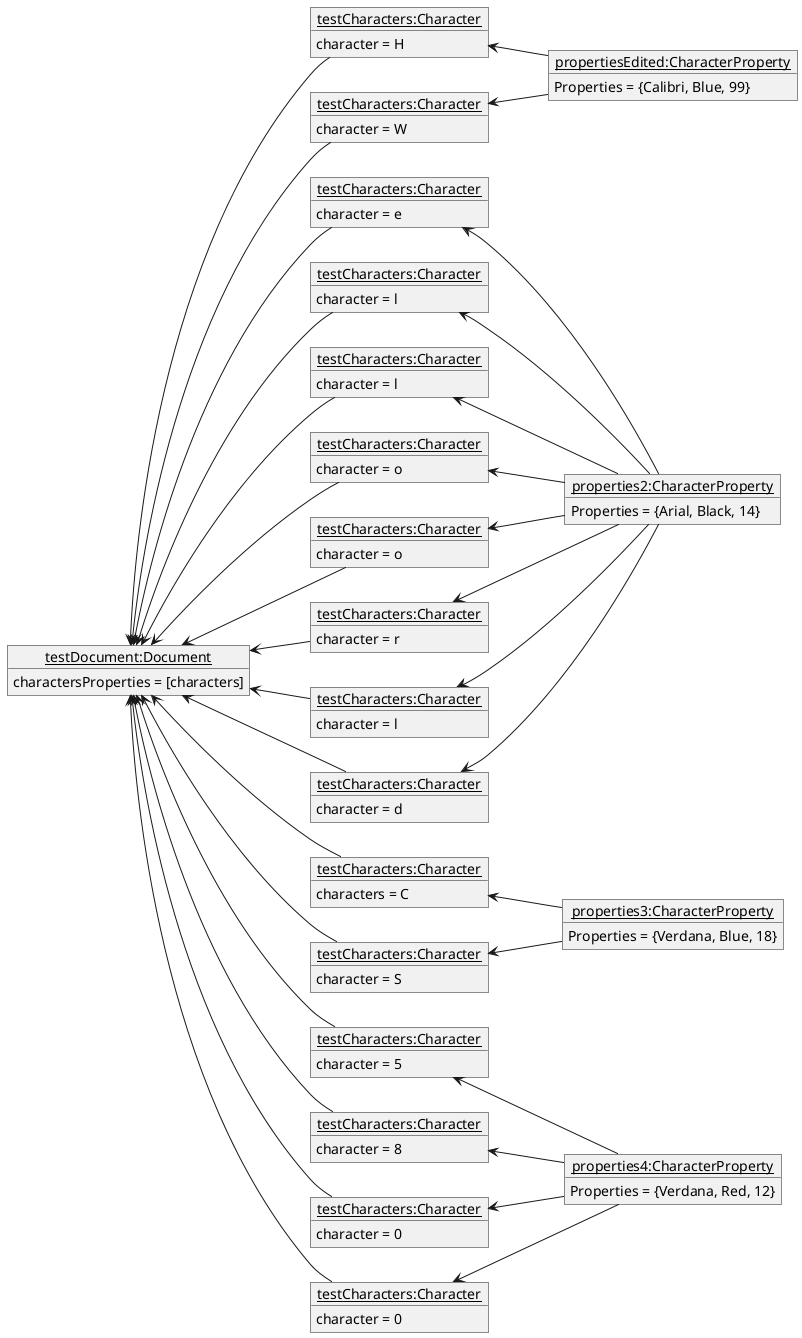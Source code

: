 @startuml
'https://plantuml.com/object-diagram
left to right direction

object "<u>testDocument:Document</u>" as td {
charactersProperties = [characters]
}

object "<u>testCharacters:Character</u>" as tc1 {
    character = H
}

object "<u>testCharacters:Character</u>" as tc2 {
    character = e
}

object "<u>testCharacters:Character</u>" as tc3 {
    character = l
}

object "<u>testCharacters:Character</u>" as tc4 {
    character = l
}

object "<u>testCharacters:Character</u>" as tc5 {
    character = o
}

object "<u>testCharacters:Character</u>" as tc6 {
    character = W
}

object "<u>testCharacters:Character</u>" as tc7 {
    character = o
}

object "<u>testCharacters:Character</u>" as tc8 {
    character = r
}

object "<u>testCharacters:Character</u>" as tc9 {
    character = l
}

object "<u>testCharacters:Character</u>" as tc10 {
    character = d
}

object "<u>testCharacters:Character</u>" as tc11 {
    characters = C
}

object "<u>testCharacters:Character</u>" as tc12 {
    character = S
}

object "<u>testCharacters:Character</u>" as tc13 {
    character = 5
}

object "<u>testCharacters:Character</u>" as tc14 {
    character = 8
}

object "<u>testCharacters:Character</u>" as tc15 {
    character = 0
}

object "<u>testCharacters:Character</u>" as tc16 {
    character = 0
}

object "<u>propertiesEdited:CharacterProperty</u>" as pe {
    Properties = {Calibri, Blue, 99}
}

object "<u>properties2:CharacterProperty</u>" as p2 {
    Properties = {Arial, Black, 14}
}

object "<u>properties3:CharacterProperty</u>" as p3 {
    Properties = {Verdana, Blue, 18}
}

object "<u>properties4:CharacterProperty</u>" as p4 {
    Properties = {Verdana, Red, 12}
}

td <-- tc1
td <-- tc2
td <-- tc3
td <-- tc4
td <-- tc5
td <-- tc6
td <-- tc7
td <-- tc8
td <-- tc9
td <-- tc10
td <-- tc11
td <-- tc12
td <-- tc13
td <-- tc14
td <-- tc15
td <-- tc16

tc1 <-- pe
tc6 <-- pe
tc2 <-- p2
tc3 <-- p2
tc4 <-- p2
tc5 <-- p2
tc7 <-- p2
tc8 <-- p2
tc9 <-- p2
tc10 <-- p2
tc11 <-- p3
tc12 <--p3
tc13 <-- p4
tc14 <-- p4
tc15 <-- p4
tc16 <-- p4

@enduml
